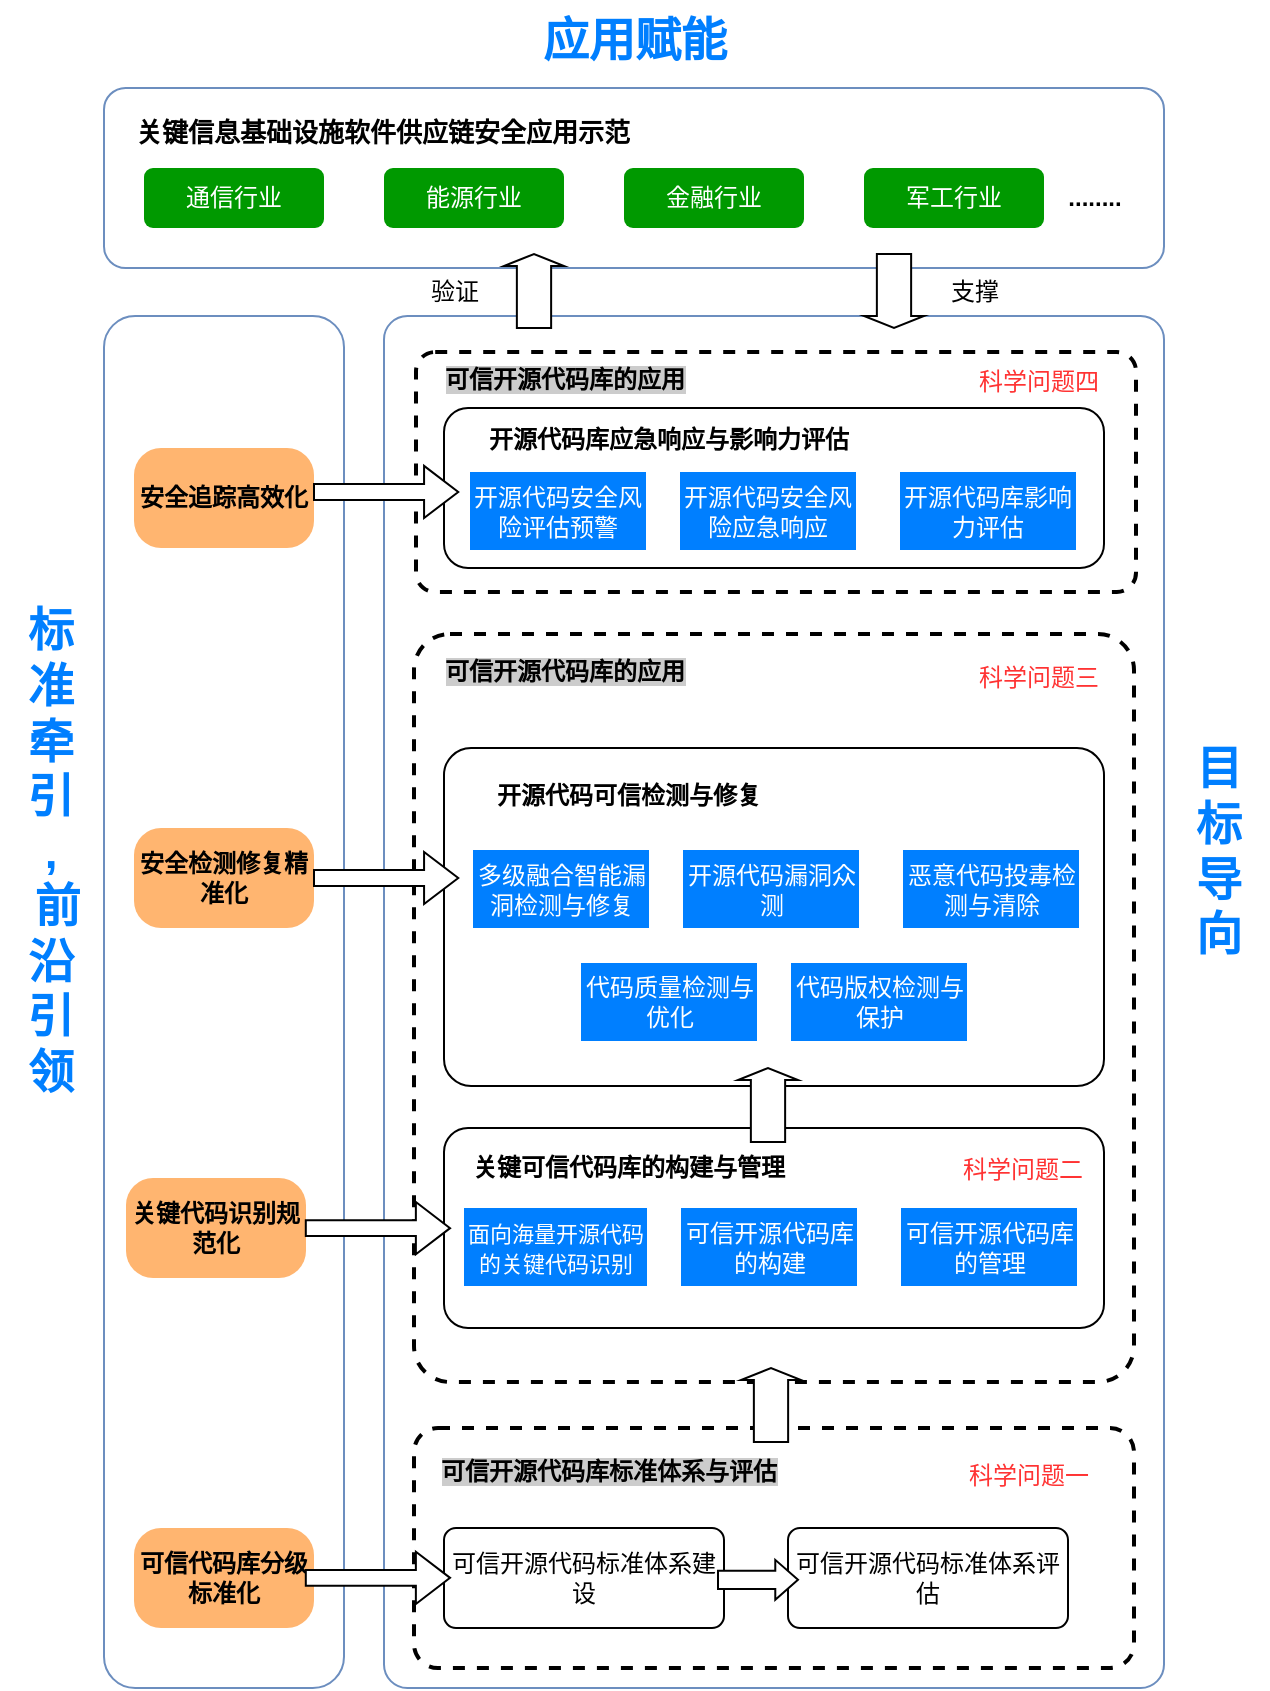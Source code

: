 <mxfile version="25.0.3">
  <diagram name="第 1 页" id="IpfbtLkJM8W5FaaRcM0U">
    <mxGraphModel dx="1968" dy="1174" grid="1" gridSize="10" guides="1" tooltips="1" connect="1" arrows="1" fold="1" page="1" pageScale="1" pageWidth="827" pageHeight="1169" math="0" shadow="0">
      <root>
        <mxCell id="0" />
        <mxCell id="1" parent="0" />
        <mxCell id="dcNBb-9XLxXadeTzAkYo-6" value="" style="rounded=1;whiteSpace=wrap;html=1;arcSize=12;fillColor=none;strokeColor=#6c8ebf;" parent="1" vertex="1">
          <mxGeometry x="240" y="60" width="530" height="90" as="geometry" />
        </mxCell>
        <mxCell id="dcNBb-9XLxXadeTzAkYo-9" value="军工行业" style="rounded=1;whiteSpace=wrap;html=1;fillColor=#009900;strokeColor=none;fontColor=#FFFFFF;" parent="1" vertex="1">
          <mxGeometry x="620" y="100" width="90" height="30" as="geometry" />
        </mxCell>
        <mxCell id="dcNBb-9XLxXadeTzAkYo-10" value="金融行业" style="rounded=1;whiteSpace=wrap;html=1;fillColor=#009900;strokeColor=none;fontColor=#FFFFFF;" parent="1" vertex="1">
          <mxGeometry x="500" y="100" width="90" height="30" as="geometry" />
        </mxCell>
        <mxCell id="dcNBb-9XLxXadeTzAkYo-11" value="能源行业" style="rounded=1;whiteSpace=wrap;html=1;strokeColor=none;fillColor=#009900;fontColor=#FFFFFF;" parent="1" vertex="1">
          <mxGeometry x="380" y="100" width="90" height="30" as="geometry" />
        </mxCell>
        <mxCell id="dcNBb-9XLxXadeTzAkYo-12" value="通信行业" style="rounded=1;whiteSpace=wrap;html=1;fillColor=#009900;strokeColor=none;fontColor=#FFFFFF;" parent="1" vertex="1">
          <mxGeometry x="260" y="100" width="90" height="30" as="geometry" />
        </mxCell>
        <mxCell id="dcNBb-9XLxXadeTzAkYo-13" value="&lt;b&gt;&lt;font style=&quot;font-size: 13px;&quot;&gt;关键信息基础设施软件供应链安全应用示范&lt;/font&gt;&lt;/b&gt;" style="text;html=1;align=center;verticalAlign=middle;resizable=0;points=[];autosize=1;strokeColor=none;fillColor=none;fontColor=#000000;" parent="1" vertex="1">
          <mxGeometry x="244" y="67" width="270" height="30" as="geometry" />
        </mxCell>
        <mxCell id="dcNBb-9XLxXadeTzAkYo-14" value="" style="rounded=1;whiteSpace=wrap;html=1;arcSize=3;fillColor=none;strokeColor=#6c8ebf;" parent="1" vertex="1">
          <mxGeometry x="380" y="174" width="390" height="686" as="geometry" />
        </mxCell>
        <mxCell id="dcNBb-9XLxXadeTzAkYo-15" value="" style="rounded=1;whiteSpace=wrap;html=1;arcSize=13;fillColor=none;strokeColor=#6c8ebf;" parent="1" vertex="1">
          <mxGeometry x="240" y="174" width="120" height="686" as="geometry" />
        </mxCell>
        <mxCell id="dcNBb-9XLxXadeTzAkYo-16" value="安全追踪高效化" style="rounded=1;whiteSpace=wrap;html=1;arcSize=27;strokeColor=none;fillColor=#FFB570;fontStyle=1" parent="1" vertex="1">
          <mxGeometry x="255" y="240" width="90" height="50" as="geometry" />
        </mxCell>
        <mxCell id="dcNBb-9XLxXadeTzAkYo-17" value="可信代码库分级标准化" style="rounded=1;whiteSpace=wrap;html=1;arcSize=27;strokeColor=none;fillColor=#FFB570;fontStyle=1" parent="1" vertex="1">
          <mxGeometry x="255" y="780" width="90" height="50" as="geometry" />
        </mxCell>
        <mxCell id="dcNBb-9XLxXadeTzAkYo-18" value="关键代码识别规范化" style="rounded=1;whiteSpace=wrap;html=1;arcSize=27;strokeColor=none;fillColor=#FFB570;fontStyle=1" parent="1" vertex="1">
          <mxGeometry x="251" y="605" width="90" height="50" as="geometry" />
        </mxCell>
        <mxCell id="dcNBb-9XLxXadeTzAkYo-19" value="安全检测修复精准化" style="rounded=1;whiteSpace=wrap;html=1;arcSize=27;strokeColor=none;fillColor=#FFB570;fontStyle=1" parent="1" vertex="1">
          <mxGeometry x="255" y="430" width="90" height="50" as="geometry" />
        </mxCell>
        <mxCell id="dcNBb-9XLxXadeTzAkYo-20" value="" style="rounded=1;whiteSpace=wrap;html=1;dashed=1;arcSize=8;strokeWidth=2;" parent="1" vertex="1">
          <mxGeometry x="396" y="192" width="360" height="120" as="geometry" />
        </mxCell>
        <mxCell id="dcNBb-9XLxXadeTzAkYo-21" value="" style="rounded=1;whiteSpace=wrap;html=1;dashed=1;arcSize=5;strokeWidth=2;" parent="1" vertex="1">
          <mxGeometry x="395" y="333" width="360" height="374" as="geometry" />
        </mxCell>
        <mxCell id="dcNBb-9XLxXadeTzAkYo-22" value="" style="rounded=1;whiteSpace=wrap;html=1;dashed=1;arcSize=10;strokeWidth=2;" parent="1" vertex="1">
          <mxGeometry x="395" y="730" width="360" height="120" as="geometry" />
        </mxCell>
        <mxCell id="dcNBb-9XLxXadeTzAkYo-24" value="" style="rounded=1;whiteSpace=wrap;html=1;arcSize=8;" parent="1" vertex="1">
          <mxGeometry x="410" y="390" width="330" height="169" as="geometry" />
        </mxCell>
        <mxCell id="dcNBb-9XLxXadeTzAkYo-25" value="" style="rounded=1;whiteSpace=wrap;html=1;arcSize=12;" parent="1" vertex="1">
          <mxGeometry x="410" y="580" width="330" height="100" as="geometry" />
        </mxCell>
        <mxCell id="dcNBb-9XLxXadeTzAkYo-26" value="&lt;span style=&quot;background-color: rgb(204, 204, 204);&quot;&gt;可信开源代码库的应用&lt;/span&gt;&lt;span style=&quot;caret-color: rgba(0, 0, 0, 0); color: rgba(0, 0, 0, 0); font-family: monospace; font-size: 0px; text-align: start;&quot;&gt;%3CmxGraphModel%3E%3Croot%3E%3CmxCell%20id%3D%220%22%2F%3E%3CmxCell%20id%3D%221%22%20parent%3D%220%22%2F%3E%3CmxCell%20id%3D%222%22%20value%3D%22%22%20style%3D%22rounded%3D1%3BwhiteSpace%3Dwrap%3Bhtml%3D1%3Bdashed%3D1%3B%22%20vertex%3D%221%22%20parent%3D%221%22%3E%3CmxGeometry%20x%3D%22396%22%20y%3D%22192%22%20width%3D%22360%22%20height%3D%22120%22%20as%3D%22geometry%22%2F%3E%3C%2FmxCell%3E%3C%2Froot%3E%3C%2FmxGraphModel%3E&lt;/span&gt;" style="text;html=1;align=center;verticalAlign=middle;resizable=0;points=[];autosize=1;strokeColor=none;fillColor=none;fontStyle=1" parent="1" vertex="1">
          <mxGeometry x="400" y="191" width="140" height="30" as="geometry" />
        </mxCell>
        <mxCell id="dcNBb-9XLxXadeTzAkYo-27" value="&lt;span style=&quot;background-color: rgb(204, 204, 204);&quot;&gt;可信开源代码库的应用&lt;/span&gt;&lt;span style=&quot;caret-color: rgba(0, 0, 0, 0); color: rgba(0, 0, 0, 0); font-family: monospace; font-size: 0px; text-align: start;&quot;&gt;%3CmxGraphModel%3E%3Croot%3E%3CmxCell%20id%3D%220%22%2F%3E%3CmxCell%20id%3D%221%22%20parent%3D%220%22%2F%3E%3CmxCell%20id%3D%222%22%20value%3D%22%22%20style%3D%22rounded%3D1%3BwhiteSpace%3Dwrap%3Bhtml%3D1%3Bdashed%3D1%3B%22%20vertex%3D%221%22%20parent%3D%221%22%3E%3CmxGeometry%20x%3D%22396%22%20y%3D%22192%22%20width%3D%22360%22%20height%3D%22120%22%20as%3D%22geometry%22%2F%3E%3C%2FmxCell%3E%3C%2Froot%3E%3C%2FmxGraphModel%3E&lt;/span&gt;" style="text;html=1;align=center;verticalAlign=middle;resizable=0;points=[];autosize=1;strokeColor=none;fillColor=none;fontStyle=1" parent="1" vertex="1">
          <mxGeometry x="400" y="337" width="140" height="30" as="geometry" />
        </mxCell>
        <mxCell id="dcNBb-9XLxXadeTzAkYo-28" value="&lt;span style=&quot;background-color: rgb(204, 204, 204);&quot;&gt;可信开源代码库标准体系与评估&lt;/span&gt;&lt;span style=&quot;caret-color: rgba(0, 0, 0, 0); color: rgba(0, 0, 0, 0); font-family: monospace; font-size: 0px; text-align: start;&quot;&gt;%3CmxGraphModel%3E%3Croot%3E%3CmxCell%20id%3D%220%22%2F%3E%3CmxCell%20id%3D%221%22%20parent%3D%220%22%2F%3E%3CmxCell%20id%3D%222%22%20value%3D%22%22%20style%3D%22rounded%3D1%3BwhiteSpace%3Dwrap%3Bhtml%3D1%3Bdashed%3D1%3B%22%20vertex%3D%221%22%20parent%3D%221%22%3E%3CmxGeometry%20x%3D%22396%22%20y%3D%22192%22%20width%3D%22360%22%20height%3D%22120%22%20as%3D%22geometry%22%2F%3E%3C%2FmxCell%3E%3C%2Froot%3E%3C%2FmxGraphModel%&lt;/span&gt;" style="text;html=1;align=center;verticalAlign=middle;resizable=0;points=[];autosize=1;strokeColor=none;fillColor=none;fontStyle=1" parent="1" vertex="1">
          <mxGeometry x="397" y="737" width="190" height="30" as="geometry" />
        </mxCell>
        <mxCell id="dcNBb-9XLxXadeTzAkYo-29" value="开源代码可信检测与修复" style="text;html=1;align=center;verticalAlign=middle;resizable=0;points=[];autosize=1;strokeColor=none;fillColor=none;fontStyle=1" parent="1" vertex="1">
          <mxGeometry x="422" y="399" width="160" height="30" as="geometry" />
        </mxCell>
        <mxCell id="dcNBb-9XLxXadeTzAkYo-30" value="关键可信代码库的构建与管理" style="text;html=1;align=center;verticalAlign=middle;resizable=0;points=[];autosize=1;strokeColor=none;fillColor=none;fontStyle=1" parent="1" vertex="1">
          <mxGeometry x="412" y="585" width="180" height="30" as="geometry" />
        </mxCell>
        <mxCell id="dcNBb-9XLxXadeTzAkYo-31" value="" style="rounded=1;whiteSpace=wrap;html=1;" parent="1" vertex="1">
          <mxGeometry x="410" y="220" width="330" height="80" as="geometry" />
        </mxCell>
        <mxCell id="dcNBb-9XLxXadeTzAkYo-32" value="开源代码库应急响应与影响力评估" style="text;html=1;align=center;verticalAlign=middle;resizable=0;points=[];autosize=1;strokeColor=none;fillColor=none;fontStyle=1" parent="1" vertex="1">
          <mxGeometry x="422" y="221" width="200" height="30" as="geometry" />
        </mxCell>
        <mxCell id="dcNBb-9XLxXadeTzAkYo-33" value="可信开源代码标准体系建设" style="rounded=1;whiteSpace=wrap;html=1;arcSize=12;" parent="1" vertex="1">
          <mxGeometry x="410" y="780" width="140" height="50" as="geometry" />
        </mxCell>
        <mxCell id="dcNBb-9XLxXadeTzAkYo-35" value="可信开源代码标准体系评估" style="rounded=1;whiteSpace=wrap;html=1;arcSize=12;" parent="1" vertex="1">
          <mxGeometry x="582" y="780" width="140" height="50" as="geometry" />
        </mxCell>
        <mxCell id="3au9u2LD3lqc_JyRLxHd-4" value="开源代码安全风险评估预警" style="rounded=0;whiteSpace=wrap;html=1;fillColor=#007FFF;fontColor=#FFFFFF;strokeColor=none;" vertex="1" parent="1">
          <mxGeometry x="423" y="252" width="88" height="39" as="geometry" />
        </mxCell>
        <mxCell id="3au9u2LD3lqc_JyRLxHd-5" value="开源代码安全风险应急响应" style="rounded=0;whiteSpace=wrap;html=1;fillColor=#007FFF;fontColor=#FFFFFF;strokeColor=none;" vertex="1" parent="1">
          <mxGeometry x="528" y="252" width="88" height="39" as="geometry" />
        </mxCell>
        <mxCell id="3au9u2LD3lqc_JyRLxHd-6" value="开源代码库影响力评估" style="rounded=0;whiteSpace=wrap;html=1;fillColor=#007FFF;fontColor=#FFFFFF;strokeColor=none;" vertex="1" parent="1">
          <mxGeometry x="638" y="252" width="88" height="39" as="geometry" />
        </mxCell>
        <mxCell id="3au9u2LD3lqc_JyRLxHd-13" value="多级融合智能漏洞检测与修复" style="rounded=0;whiteSpace=wrap;html=1;fillColor=#007FFF;fontColor=#FFFFFF;strokeColor=none;" vertex="1" parent="1">
          <mxGeometry x="424.5" y="441" width="88" height="39" as="geometry" />
        </mxCell>
        <mxCell id="3au9u2LD3lqc_JyRLxHd-14" value="开源代码漏洞众测" style="rounded=0;whiteSpace=wrap;html=1;fillColor=#007FFF;fontColor=#FFFFFF;strokeColor=none;" vertex="1" parent="1">
          <mxGeometry x="529.5" y="441" width="88" height="39" as="geometry" />
        </mxCell>
        <mxCell id="3au9u2LD3lqc_JyRLxHd-15" value="恶意代码投毒检测与清除" style="rounded=0;whiteSpace=wrap;html=1;fillColor=#007FFF;fontColor=#FFFFFF;strokeColor=none;" vertex="1" parent="1">
          <mxGeometry x="639.5" y="441" width="88" height="39" as="geometry" />
        </mxCell>
        <mxCell id="3au9u2LD3lqc_JyRLxHd-16" value="&lt;font style=&quot;font-size: 11px;&quot;&gt;面向海量开源代码的关键代码识别&lt;/font&gt;" style="rounded=0;whiteSpace=wrap;html=1;fillColor=#007FFF;fontColor=#FFFFFF;strokeColor=none;" vertex="1" parent="1">
          <mxGeometry x="420" y="620" width="91.5" height="39" as="geometry" />
        </mxCell>
        <mxCell id="3au9u2LD3lqc_JyRLxHd-17" value="可信开源代码库的构建" style="rounded=0;whiteSpace=wrap;html=1;fillColor=#007FFF;fontColor=#FFFFFF;strokeColor=none;" vertex="1" parent="1">
          <mxGeometry x="528.5" y="620" width="88" height="39" as="geometry" />
        </mxCell>
        <mxCell id="3au9u2LD3lqc_JyRLxHd-18" value="可信开源代码库的管理" style="rounded=0;whiteSpace=wrap;html=1;fillColor=#007FFF;fontColor=#FFFFFF;strokeColor=none;" vertex="1" parent="1">
          <mxGeometry x="638.5" y="620" width="88" height="39" as="geometry" />
        </mxCell>
        <mxCell id="3au9u2LD3lqc_JyRLxHd-19" value="代码质量检测与优化" style="rounded=0;whiteSpace=wrap;html=1;fillColor=#007FFF;fontColor=#FFFFFF;strokeColor=none;" vertex="1" parent="1">
          <mxGeometry x="478.5" y="497.5" width="88" height="39" as="geometry" />
        </mxCell>
        <mxCell id="3au9u2LD3lqc_JyRLxHd-20" value="代码版权检测与保护" style="rounded=0;whiteSpace=wrap;html=1;fillColor=#007FFF;fontColor=#FFFFFF;strokeColor=none;" vertex="1" parent="1">
          <mxGeometry x="583.5" y="497.5" width="88" height="39" as="geometry" />
        </mxCell>
        <mxCell id="3au9u2LD3lqc_JyRLxHd-21" value="" style="shape=singleArrow;direction=north;whiteSpace=wrap;html=1;arrowWidth=0.571;arrowSize=0.163;" vertex="1" parent="1">
          <mxGeometry x="440" y="143" width="30" height="37" as="geometry" />
        </mxCell>
        <mxCell id="3au9u2LD3lqc_JyRLxHd-22" value="" style="shape=singleArrow;direction=north;whiteSpace=wrap;html=1;arrowWidth=0.571;arrowSize=0.163;rotation=-180;" vertex="1" parent="1">
          <mxGeometry x="620" y="143" width="30" height="37" as="geometry" />
        </mxCell>
        <mxCell id="3au9u2LD3lqc_JyRLxHd-23" value="........" style="text;html=1;align=center;verticalAlign=middle;resizable=0;points=[];autosize=1;strokeColor=none;fillColor=none;fontStyle=1" vertex="1" parent="1">
          <mxGeometry x="710" y="100" width="50" height="30" as="geometry" />
        </mxCell>
        <mxCell id="3au9u2LD3lqc_JyRLxHd-24" value="验证" style="text;html=1;align=center;verticalAlign=middle;resizable=0;points=[];autosize=1;strokeColor=none;fillColor=none;" vertex="1" parent="1">
          <mxGeometry x="390" y="146.5" width="50" height="30" as="geometry" />
        </mxCell>
        <mxCell id="3au9u2LD3lqc_JyRLxHd-25" value="支撑" style="text;html=1;align=center;verticalAlign=middle;resizable=0;points=[];autosize=1;strokeColor=none;fillColor=none;" vertex="1" parent="1">
          <mxGeometry x="650" y="146.5" width="50" height="30" as="geometry" />
        </mxCell>
        <mxCell id="3au9u2LD3lqc_JyRLxHd-26" value="" style="shape=singleArrow;direction=north;whiteSpace=wrap;html=1;arrowWidth=0.571;arrowSize=0.163;" vertex="1" parent="1">
          <mxGeometry x="557" y="550" width="30" height="37" as="geometry" />
        </mxCell>
        <mxCell id="3au9u2LD3lqc_JyRLxHd-27" value="" style="shape=singleArrow;direction=north;whiteSpace=wrap;html=1;arrowWidth=0.571;arrowSize=0.163;" vertex="1" parent="1">
          <mxGeometry x="558.5" y="700" width="30" height="37" as="geometry" />
        </mxCell>
        <mxCell id="3au9u2LD3lqc_JyRLxHd-28" value="" style="shape=singleArrow;direction=north;whiteSpace=wrap;html=1;arrowWidth=0.305;arrowSize=0.237;rotation=90;" vertex="1" parent="1">
          <mxGeometry x="368.03" y="225.91" width="26.07" height="72.13" as="geometry" />
        </mxCell>
        <mxCell id="3au9u2LD3lqc_JyRLxHd-29" value="" style="shape=singleArrow;direction=north;whiteSpace=wrap;html=1;arrowWidth=0.305;arrowSize=0.237;rotation=90;" vertex="1" parent="1">
          <mxGeometry x="368.03" y="418.94" width="26.07" height="72.13" as="geometry" />
        </mxCell>
        <mxCell id="3au9u2LD3lqc_JyRLxHd-30" value="" style="shape=singleArrow;direction=north;whiteSpace=wrap;html=1;arrowWidth=0.305;arrowSize=0.237;rotation=90;" vertex="1" parent="1">
          <mxGeometry x="363.93" y="594" width="26.07" height="72.13" as="geometry" />
        </mxCell>
        <mxCell id="3au9u2LD3lqc_JyRLxHd-31" value="" style="shape=singleArrow;direction=north;whiteSpace=wrap;html=1;arrowWidth=0.305;arrowSize=0.237;rotation=90;" vertex="1" parent="1">
          <mxGeometry x="363.93" y="768.87" width="26.07" height="72.13" as="geometry" />
        </mxCell>
        <mxCell id="3au9u2LD3lqc_JyRLxHd-32" value="" style="shape=singleArrow;direction=north;whiteSpace=wrap;html=1;arrowWidth=0.455;arrowSize=0.284;rotation=90;" vertex="1" parent="1">
          <mxGeometry x="557" y="785.93" width="20" height="40" as="geometry" />
        </mxCell>
        <mxCell id="3au9u2LD3lqc_JyRLxHd-34" value="&lt;font color=&quot;#ff3333&quot;&gt;&lt;span style=&quot;caret-color: rgb(255, 51, 51);&quot;&gt;科学问题四&lt;/span&gt;&lt;/font&gt;" style="text;html=1;align=center;verticalAlign=middle;resizable=0;points=[];autosize=1;strokeColor=none;fillColor=none;" vertex="1" parent="1">
          <mxGeometry x="666.5" y="192" width="80" height="30" as="geometry" />
        </mxCell>
        <mxCell id="3au9u2LD3lqc_JyRLxHd-37" value="&lt;font color=&quot;#ff3333&quot;&gt;&lt;span style=&quot;caret-color: rgb(255, 51, 51);&quot;&gt;科学问题三&lt;/span&gt;&lt;/font&gt;" style="text;html=1;align=center;verticalAlign=middle;resizable=0;points=[];autosize=1;strokeColor=none;fillColor=none;" vertex="1" parent="1">
          <mxGeometry x="666.5" y="340" width="80" height="30" as="geometry" />
        </mxCell>
        <mxCell id="3au9u2LD3lqc_JyRLxHd-38" value="&lt;font color=&quot;#ff3333&quot;&gt;&lt;span style=&quot;caret-color: rgb(255, 51, 51);&quot;&gt;科学问题二&lt;/span&gt;&lt;/font&gt;" style="text;html=1;align=center;verticalAlign=middle;resizable=0;points=[];autosize=1;strokeColor=none;fillColor=none;" vertex="1" parent="1">
          <mxGeometry x="659" y="586" width="80" height="30" as="geometry" />
        </mxCell>
        <mxCell id="3au9u2LD3lqc_JyRLxHd-39" value="&lt;font color=&quot;#ff3333&quot;&gt;&lt;span style=&quot;caret-color: rgb(255, 51, 51);&quot;&gt;科学问题一&lt;/span&gt;&lt;/font&gt;" style="text;html=1;align=center;verticalAlign=middle;resizable=0;points=[];autosize=1;strokeColor=none;fillColor=none;" vertex="1" parent="1">
          <mxGeometry x="662" y="738.87" width="80" height="30" as="geometry" />
        </mxCell>
        <mxCell id="3au9u2LD3lqc_JyRLxHd-41" value="&lt;font color=&quot;#007fff&quot; style=&quot;font-size: 23px;&quot;&gt;&lt;b&gt;标&lt;/b&gt;&lt;/font&gt;&lt;div&gt;&lt;font color=&quot;#007fff&quot; style=&quot;font-size: 23px;&quot;&gt;&lt;b&gt;准&lt;/b&gt;&lt;/font&gt;&lt;/div&gt;&lt;div&gt;&lt;font color=&quot;#007fff&quot; style=&quot;font-size: 23px;&quot;&gt;&lt;b&gt;牵&lt;/b&gt;&lt;/font&gt;&lt;/div&gt;&lt;div&gt;&lt;font color=&quot;#007fff&quot; style=&quot;font-size: 23px;&quot;&gt;&lt;b&gt;引&lt;/b&gt;&lt;/font&gt;&lt;/div&gt;&lt;div&gt;&lt;font color=&quot;#007fff&quot; style=&quot;font-size: 23px;&quot;&gt;&lt;b&gt;,&lt;/b&gt;&lt;/font&gt;&lt;/div&gt;&lt;div&gt;&lt;font color=&quot;#007fff&quot; style=&quot;font-size: 23px;&quot;&gt;&lt;b&gt;&amp;nbsp;前&lt;/b&gt;&lt;/font&gt;&lt;/div&gt;&lt;div&gt;&lt;font color=&quot;#007fff&quot; style=&quot;font-size: 23px;&quot;&gt;&lt;b&gt;沿&lt;/b&gt;&lt;/font&gt;&lt;/div&gt;&lt;div&gt;&lt;font color=&quot;#007fff&quot; style=&quot;font-size: 23px;&quot;&gt;&lt;b&gt;引&lt;/b&gt;&lt;/font&gt;&lt;/div&gt;&lt;div&gt;&lt;font color=&quot;#007fff&quot; style=&quot;font-size: 23px;&quot;&gt;&lt;b&gt;领&lt;/b&gt;&lt;/font&gt;&lt;/div&gt;" style="text;html=1;align=center;verticalAlign=middle;resizable=0;points=[];autosize=1;strokeColor=none;fillColor=none;" vertex="1" parent="1">
          <mxGeometry x="188" y="312" width="50" height="260" as="geometry" />
        </mxCell>
        <mxCell id="3au9u2LD3lqc_JyRLxHd-42" value="&lt;font color=&quot;#007fff&quot;&gt;&lt;span style=&quot;caret-color: rgb(0, 127, 255); font-size: 23px;&quot;&gt;&lt;b&gt;目&lt;/b&gt;&lt;/span&gt;&lt;/font&gt;&lt;div&gt;&lt;font color=&quot;#007fff&quot;&gt;&lt;span style=&quot;caret-color: rgb(0, 127, 255); font-size: 23px;&quot;&gt;&lt;b&gt;标&lt;/b&gt;&lt;/span&gt;&lt;/font&gt;&lt;/div&gt;&lt;div&gt;&lt;font color=&quot;#007fff&quot;&gt;&lt;span style=&quot;caret-color: rgb(0, 127, 255); font-size: 23px;&quot;&gt;&lt;b&gt;导&lt;/b&gt;&lt;/span&gt;&lt;/font&gt;&lt;/div&gt;&lt;div&gt;&lt;font color=&quot;#007fff&quot;&gt;&lt;span style=&quot;caret-color: rgb(0, 127, 255); font-size: 23px;&quot;&gt;&lt;b&gt;向&lt;/b&gt;&lt;/span&gt;&lt;/font&gt;&lt;/div&gt;" style="text;html=1;align=center;verticalAlign=middle;resizable=0;points=[];autosize=1;strokeColor=none;fillColor=none;" vertex="1" parent="1">
          <mxGeometry x="772" y="382" width="50" height="120" as="geometry" />
        </mxCell>
        <mxCell id="3au9u2LD3lqc_JyRLxHd-44" value="&lt;font color=&quot;#007fff&quot;&gt;&lt;span style=&quot;caret-color: rgb(0, 127, 255); font-size: 23px;&quot;&gt;&lt;b&gt;应用赋能&lt;/b&gt;&lt;/span&gt;&lt;/font&gt;" style="text;html=1;align=center;verticalAlign=middle;resizable=0;points=[];autosize=1;strokeColor=none;fillColor=none;" vertex="1" parent="1">
          <mxGeometry x="445" y="16" width="120" height="40" as="geometry" />
        </mxCell>
      </root>
    </mxGraphModel>
  </diagram>
</mxfile>
